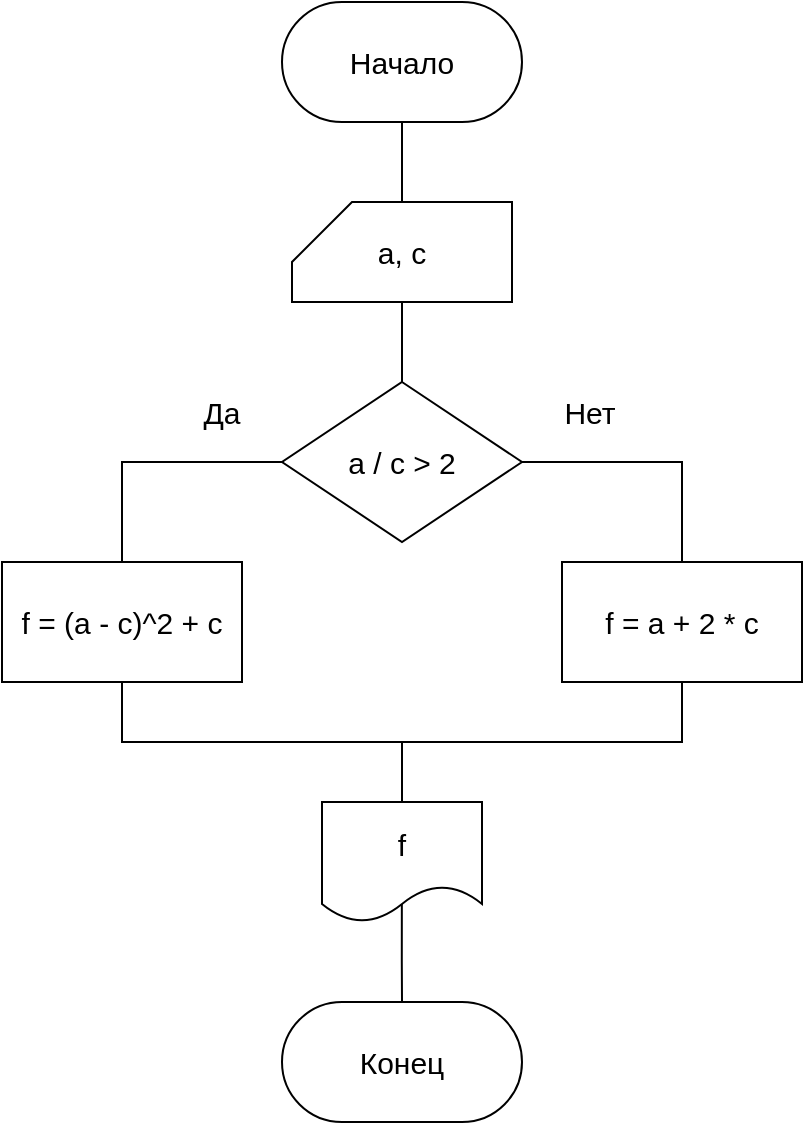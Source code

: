<mxfile version="21.0.6" type="device"><diagram name="Страница 1" id="74KBBb1-o0cgXVTvnHpD"><mxGraphModel dx="1259" dy="696" grid="1" gridSize="10" guides="1" tooltips="1" connect="1" arrows="1" fold="1" page="1" pageScale="1" pageWidth="827" pageHeight="1169" math="0" shadow="0"><root><mxCell id="0"/><mxCell id="1" parent="0"/><mxCell id="QhEGEHCr2-SjBZqRDkGp-8" value="" style="edgeStyle=orthogonalEdgeStyle;rounded=0;orthogonalLoop=1;jettySize=auto;html=1;fontSize=15;endArrow=none;endFill=0;" parent="1" source="QhEGEHCr2-SjBZqRDkGp-1" target="QhEGEHCr2-SjBZqRDkGp-3" edge="1"><mxGeometry relative="1" as="geometry"/></mxCell><mxCell id="QhEGEHCr2-SjBZqRDkGp-1" value="Начало" style="rounded=1;whiteSpace=wrap;html=1;arcSize=50;fontSize=15;" parent="1" vertex="1"><mxGeometry x="260" y="40" width="120" height="60" as="geometry"/></mxCell><mxCell id="QhEGEHCr2-SjBZqRDkGp-2" value="Конец" style="rounded=1;whiteSpace=wrap;html=1;arcSize=50;fontSize=15;" parent="1" vertex="1"><mxGeometry x="260" y="540" width="120" height="60" as="geometry"/></mxCell><mxCell id="QhEGEHCr2-SjBZqRDkGp-9" value="" style="edgeStyle=orthogonalEdgeStyle;rounded=0;orthogonalLoop=1;jettySize=auto;html=1;fontSize=15;endArrow=none;endFill=0;" parent="1" source="QhEGEHCr2-SjBZqRDkGp-3" target="QhEGEHCr2-SjBZqRDkGp-4" edge="1"><mxGeometry relative="1" as="geometry"/></mxCell><mxCell id="QhEGEHCr2-SjBZqRDkGp-3" value="a, c" style="shape=card;whiteSpace=wrap;html=1;fontSize=15;" parent="1" vertex="1"><mxGeometry x="265" y="140" width="110" height="50" as="geometry"/></mxCell><mxCell id="QhEGEHCr2-SjBZqRDkGp-10" style="edgeStyle=orthogonalEdgeStyle;rounded=0;orthogonalLoop=1;jettySize=auto;html=1;entryX=0.5;entryY=0;entryDx=0;entryDy=0;fontSize=15;endArrow=none;endFill=0;" parent="1" source="QhEGEHCr2-SjBZqRDkGp-4" target="QhEGEHCr2-SjBZqRDkGp-6" edge="1"><mxGeometry relative="1" as="geometry"/></mxCell><mxCell id="QhEGEHCr2-SjBZqRDkGp-11" style="edgeStyle=orthogonalEdgeStyle;rounded=0;orthogonalLoop=1;jettySize=auto;html=1;entryX=0.5;entryY=0;entryDx=0;entryDy=0;fontSize=15;endArrow=none;endFill=0;" parent="1" source="QhEGEHCr2-SjBZqRDkGp-4" target="QhEGEHCr2-SjBZqRDkGp-5" edge="1"><mxGeometry relative="1" as="geometry"/></mxCell><mxCell id="QhEGEHCr2-SjBZqRDkGp-4" value="a / c &amp;gt; 2" style="rhombus;whiteSpace=wrap;html=1;fontSize=15;" parent="1" vertex="1"><mxGeometry x="260" y="230" width="120" height="80" as="geometry"/></mxCell><mxCell id="QhEGEHCr2-SjBZqRDkGp-14" style="edgeStyle=orthogonalEdgeStyle;rounded=0;orthogonalLoop=1;jettySize=auto;html=1;entryX=0.5;entryY=0;entryDx=0;entryDy=0;fontSize=15;exitX=0.5;exitY=1;exitDx=0;exitDy=0;endArrow=none;endFill=0;" parent="1" source="QhEGEHCr2-SjBZqRDkGp-5" target="QhEGEHCr2-SjBZqRDkGp-7" edge="1"><mxGeometry relative="1" as="geometry"/></mxCell><mxCell id="QhEGEHCr2-SjBZqRDkGp-5" value="f = (a - c)^2 + c" style="rounded=0;whiteSpace=wrap;html=1;fontSize=15;" parent="1" vertex="1"><mxGeometry x="120" y="320" width="120" height="60" as="geometry"/></mxCell><mxCell id="QhEGEHCr2-SjBZqRDkGp-15" style="edgeStyle=orthogonalEdgeStyle;rounded=0;orthogonalLoop=1;jettySize=auto;html=1;exitX=0.5;exitY=1;exitDx=0;exitDy=0;entryX=0.5;entryY=0;entryDx=0;entryDy=0;fontSize=15;endArrow=none;endFill=0;" parent="1" source="QhEGEHCr2-SjBZqRDkGp-6" target="QhEGEHCr2-SjBZqRDkGp-7" edge="1"><mxGeometry relative="1" as="geometry"/></mxCell><mxCell id="QhEGEHCr2-SjBZqRDkGp-6" value="f = a + 2 * c" style="rounded=0;whiteSpace=wrap;html=1;fontSize=15;" parent="1" vertex="1"><mxGeometry x="400" y="320" width="120" height="60" as="geometry"/></mxCell><mxCell id="QhEGEHCr2-SjBZqRDkGp-16" style="edgeStyle=orthogonalEdgeStyle;rounded=0;orthogonalLoop=1;jettySize=auto;html=1;entryX=0.5;entryY=0;entryDx=0;entryDy=0;fontSize=15;exitX=0.499;exitY=0.85;exitDx=0;exitDy=0;exitPerimeter=0;endArrow=none;endFill=0;" parent="1" source="QhEGEHCr2-SjBZqRDkGp-7" target="QhEGEHCr2-SjBZqRDkGp-2" edge="1"><mxGeometry relative="1" as="geometry"/></mxCell><mxCell id="QhEGEHCr2-SjBZqRDkGp-7" value="f" style="shape=document;whiteSpace=wrap;html=1;boundedLbl=1;fontSize=15;" parent="1" vertex="1"><mxGeometry x="280" y="440" width="80" height="60" as="geometry"/></mxCell><mxCell id="QhEGEHCr2-SjBZqRDkGp-17" value="Да" style="text;html=1;strokeColor=none;fillColor=none;align=center;verticalAlign=middle;whiteSpace=wrap;rounded=0;fontSize=15;" parent="1" vertex="1"><mxGeometry x="200" y="230" width="60" height="30" as="geometry"/></mxCell><mxCell id="QhEGEHCr2-SjBZqRDkGp-18" value="Нет" style="text;html=1;strokeColor=none;fillColor=none;align=center;verticalAlign=middle;whiteSpace=wrap;rounded=0;fontSize=15;" parent="1" vertex="1"><mxGeometry x="384" y="230" width="60" height="30" as="geometry"/></mxCell></root></mxGraphModel></diagram></mxfile>